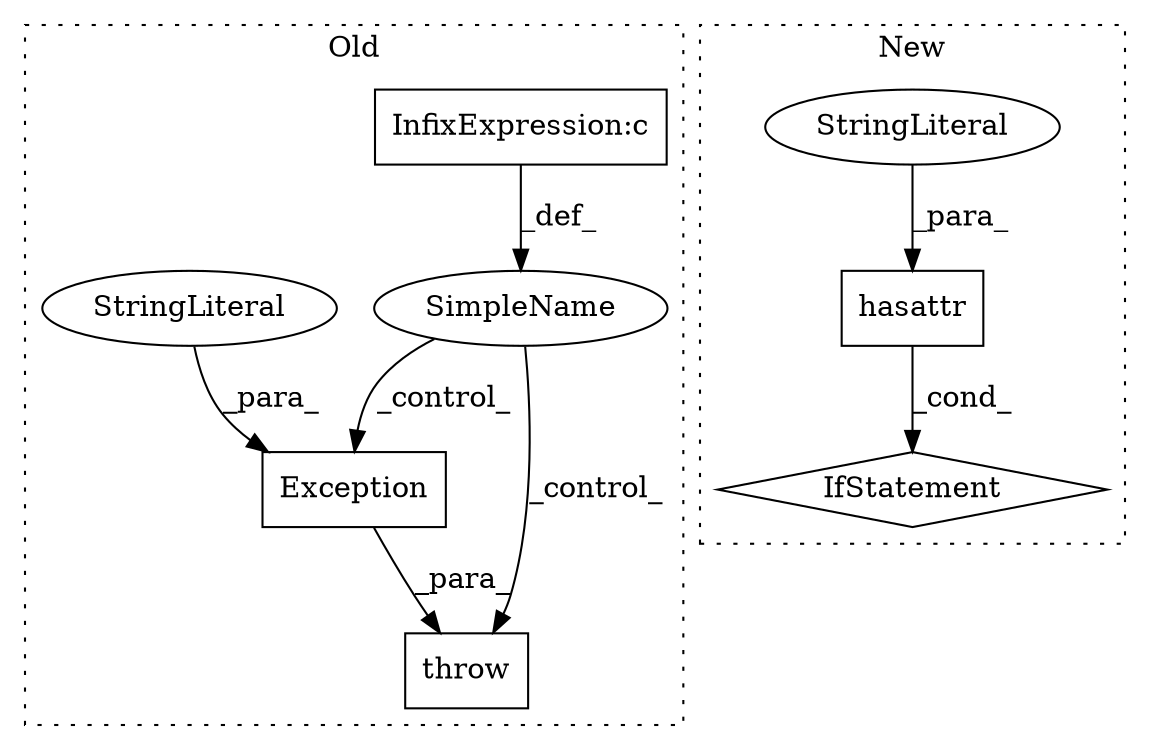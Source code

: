 digraph G {
subgraph cluster0 {
1 [label="Exception" a="32" s="1178,1250" l="10,1" shape="box"];
4 [label="SimpleName" a="42" s="" l="" shape="ellipse"];
5 [label="throw" a="53" s="1172" l="6" shape="box"];
7 [label="InfixExpression:c" a="27" s="1125" l="4" shape="box"];
8 [label="StringLiteral" a="45" s="1188" l="62" shape="ellipse"];
label = "Old";
style="dotted";
}
subgraph cluster1 {
2 [label="hasattr" a="32" s="1205,1230" l="8,1" shape="box"];
3 [label="IfStatement" a="25" s="1201,1231" l="4,2" shape="diamond"];
6 [label="StringLiteral" a="45" s="1218" l="12" shape="ellipse"];
label = "New";
style="dotted";
}
1 -> 5 [label="_para_"];
2 -> 3 [label="_cond_"];
4 -> 1 [label="_control_"];
4 -> 5 [label="_control_"];
6 -> 2 [label="_para_"];
7 -> 4 [label="_def_"];
8 -> 1 [label="_para_"];
}